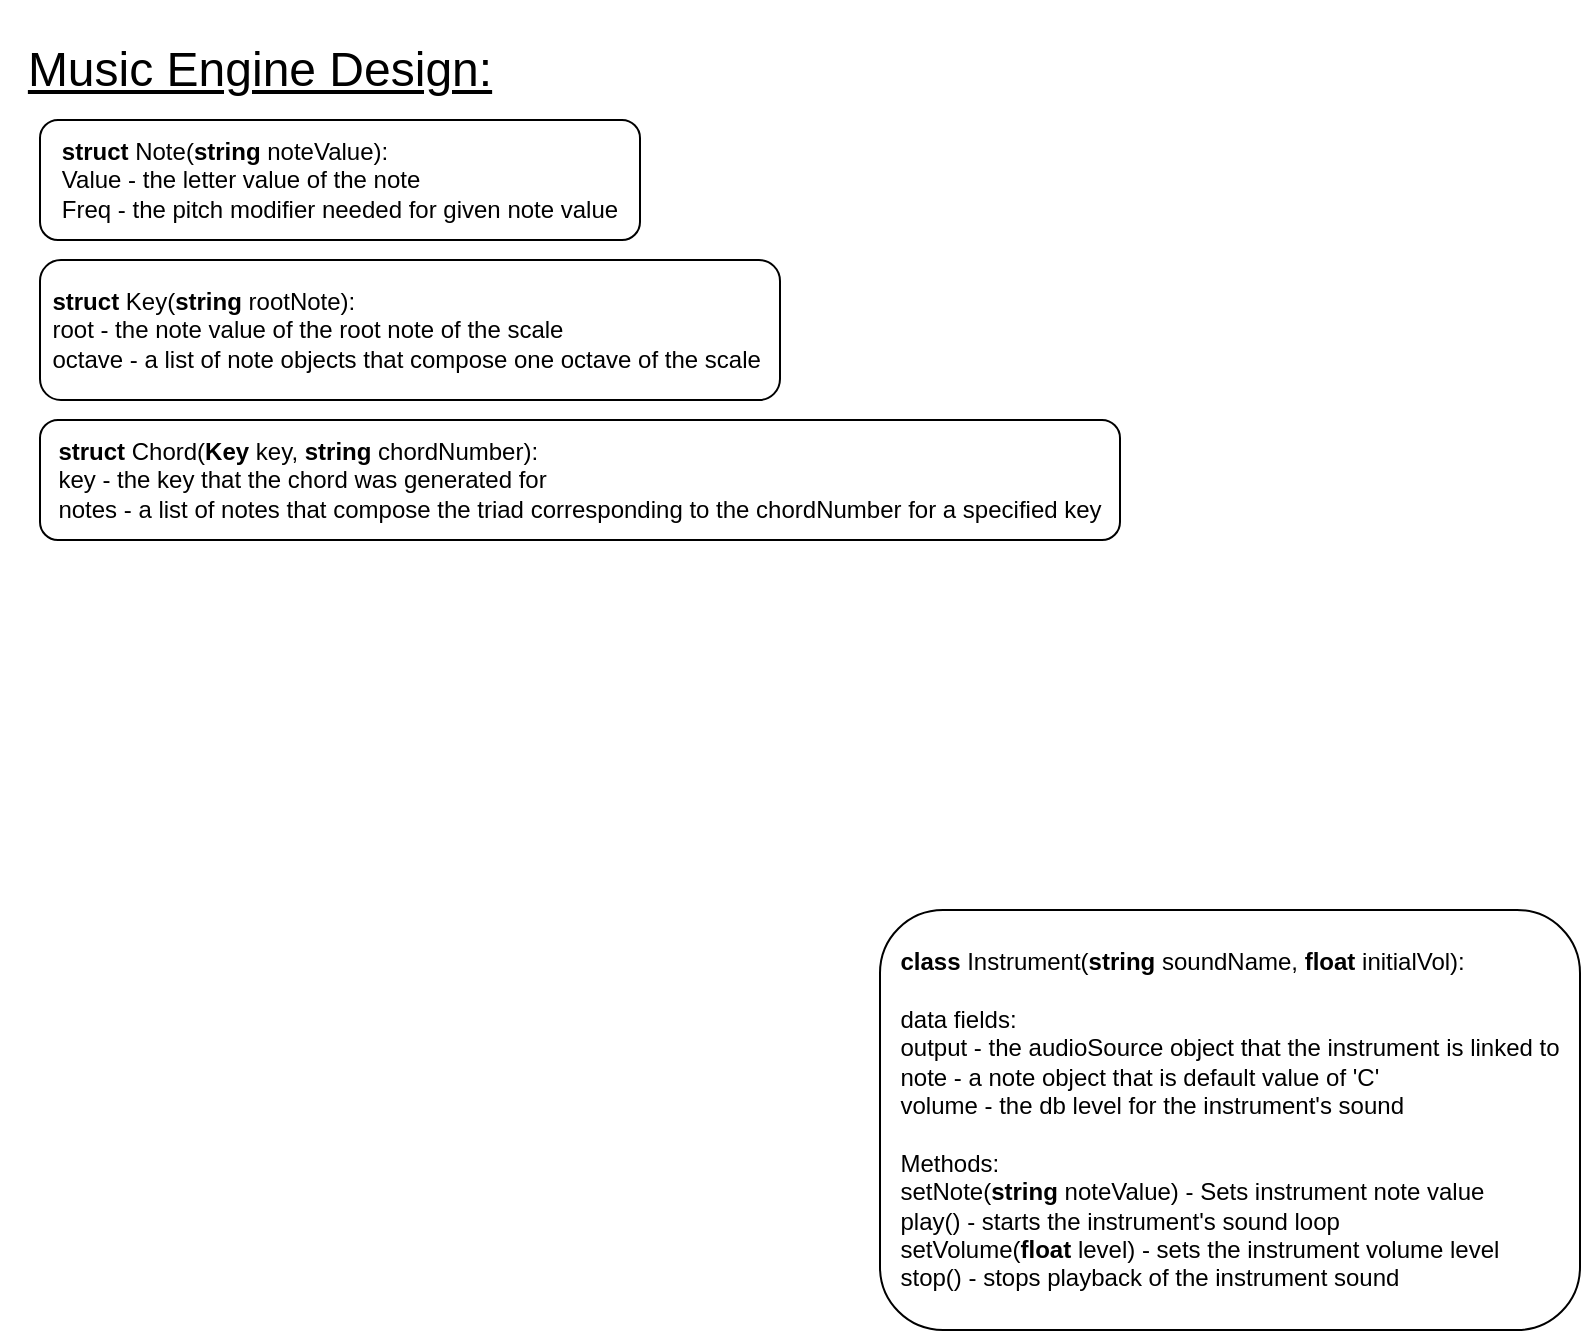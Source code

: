 <mxfile version="10.6.7" type="github"><diagram id="OPNXSDAO6jUCBAhCYMCz" name="Page-1"><mxGraphModel dx="1394" dy="1815" grid="1" gridSize="10" guides="1" tooltips="1" connect="1" arrows="1" fold="1" page="1" pageScale="1" pageWidth="850" pageHeight="1100" math="0" shadow="0"><root><mxCell id="0"/><mxCell id="1" parent="0"/><mxCell id="MRjA1aZxcHOnnrRmyfRB-1" value="&lt;div style=&quot;text-align: left&quot;&gt;&lt;b&gt;struct &lt;/b&gt;&lt;span&gt;Note(&lt;/span&gt;&lt;b&gt;string &lt;/b&gt;&lt;span&gt;noteValue):&lt;/span&gt;&lt;/div&gt;&lt;div style=&quot;text-align: left&quot;&gt;&lt;span&gt;Value - the letter value of the note&lt;/span&gt;&lt;/div&gt;&lt;div style=&quot;text-align: left&quot;&gt;&lt;span&gt;Freq - the pitch modifier needed for given note value&lt;/span&gt;&lt;/div&gt;" style="rounded=1;whiteSpace=wrap;html=1;" parent="1" vertex="1"><mxGeometry x="50" y="50" width="300" height="60" as="geometry"/></mxCell><mxCell id="MRjA1aZxcHOnnrRmyfRB-2" value="&lt;font style=&quot;font-size: 24px&quot;&gt;&lt;u&gt;Music Engine Design:&lt;/u&gt;&lt;/font&gt;" style="text;html=1;strokeColor=none;fillColor=none;align=center;verticalAlign=middle;whiteSpace=wrap;rounded=0;" parent="1" vertex="1"><mxGeometry x="30" y="-10" width="260" height="70" as="geometry"/></mxCell><mxCell id="MRjA1aZxcHOnnrRmyfRB-3" value="&lt;div style=&quot;text-align: left&quot;&gt;&lt;b&gt;class&lt;/b&gt; Instrument(&lt;b&gt;string &lt;/b&gt;soundName, &lt;b&gt;float&lt;/b&gt;&amp;nbsp;initialVol):&lt;/div&gt;&lt;div style=&quot;text-align: left&quot;&gt;&lt;br&gt;&lt;/div&gt;&lt;div style=&quot;text-align: left&quot;&gt;data fields:&lt;/div&gt;&lt;div style=&quot;text-align: left&quot;&gt;&lt;span&gt;output - the audioSource object that the instrument is linked to&lt;/span&gt;&lt;/div&gt;&lt;div style=&quot;text-align: left&quot;&gt;&lt;span&gt;note - a note object that is default value of 'C'&lt;/span&gt;&lt;/div&gt;&lt;div style=&quot;text-align: left&quot;&gt;&lt;span&gt;volume - the db level for the instrument's sound&lt;/span&gt;&lt;/div&gt;&lt;div style=&quot;text-align: left&quot;&gt;&lt;br&gt;&lt;/div&gt;&lt;div style=&quot;text-align: left&quot;&gt;&lt;span&gt;Methods:&lt;/span&gt;&lt;/div&gt;&lt;div style=&quot;text-align: left&quot;&gt;setNote(&lt;b&gt;string&lt;/b&gt;&amp;nbsp;noteValue) - Sets instrument note value&lt;/div&gt;&lt;div style=&quot;text-align: left&quot;&gt;play() - starts the instrument's sound loop&lt;/div&gt;&lt;div style=&quot;text-align: left&quot;&gt;setVolume(&lt;b&gt;float&lt;/b&gt;&amp;nbsp;level) - sets the instrument volume level&lt;/div&gt;&lt;div style=&quot;text-align: left&quot;&gt;stop() - stops playback of the instrument sound&lt;/div&gt;" style="rounded=1;whiteSpace=wrap;html=1;" parent="1" vertex="1"><mxGeometry x="470" y="445" width="350" height="210" as="geometry"/></mxCell><mxCell id="Tk8Q-afxmoXbv6JfgF5U-2" value="&lt;div style=&quot;text-align: left&quot;&gt;&lt;b&gt;struct &lt;/b&gt;&lt;span&gt;Key(&lt;b&gt;string&lt;/b&gt; rootNote):&lt;/span&gt;&lt;/div&gt;&lt;div style=&quot;text-align: left&quot;&gt;&lt;span&gt;root - the note value of the root note of the scale&lt;/span&gt;&lt;/div&gt;&lt;div style=&quot;text-align: left&quot;&gt;&lt;span&gt;octave - a list of note objects that compose one octave of the scale&amp;nbsp;&lt;/span&gt;&lt;/div&gt;" style="rounded=1;whiteSpace=wrap;html=1;" vertex="1" parent="1"><mxGeometry x="50" y="120" width="370" height="70" as="geometry"/></mxCell><mxCell id="Tk8Q-afxmoXbv6JfgF5U-3" value="&lt;div style=&quot;text-align: left&quot;&gt;&lt;b&gt;struct&lt;/b&gt;&lt;span&gt; Chord(&lt;b&gt;Key &lt;/b&gt;key, &lt;b&gt;string &lt;/b&gt;chordNumber):&lt;/span&gt;&lt;/div&gt;&lt;div style=&quot;text-align: left&quot;&gt;key - the key that the chord was generated for&lt;/div&gt;&lt;div style=&quot;text-align: left&quot;&gt;notes - a list of notes that compose the triad corresponding to the chordNumber for a specified key&lt;/div&gt;" style="rounded=1;whiteSpace=wrap;html=1;" vertex="1" parent="1"><mxGeometry x="50" y="200" width="540" height="60" as="geometry"/></mxCell></root></mxGraphModel></diagram></mxfile>